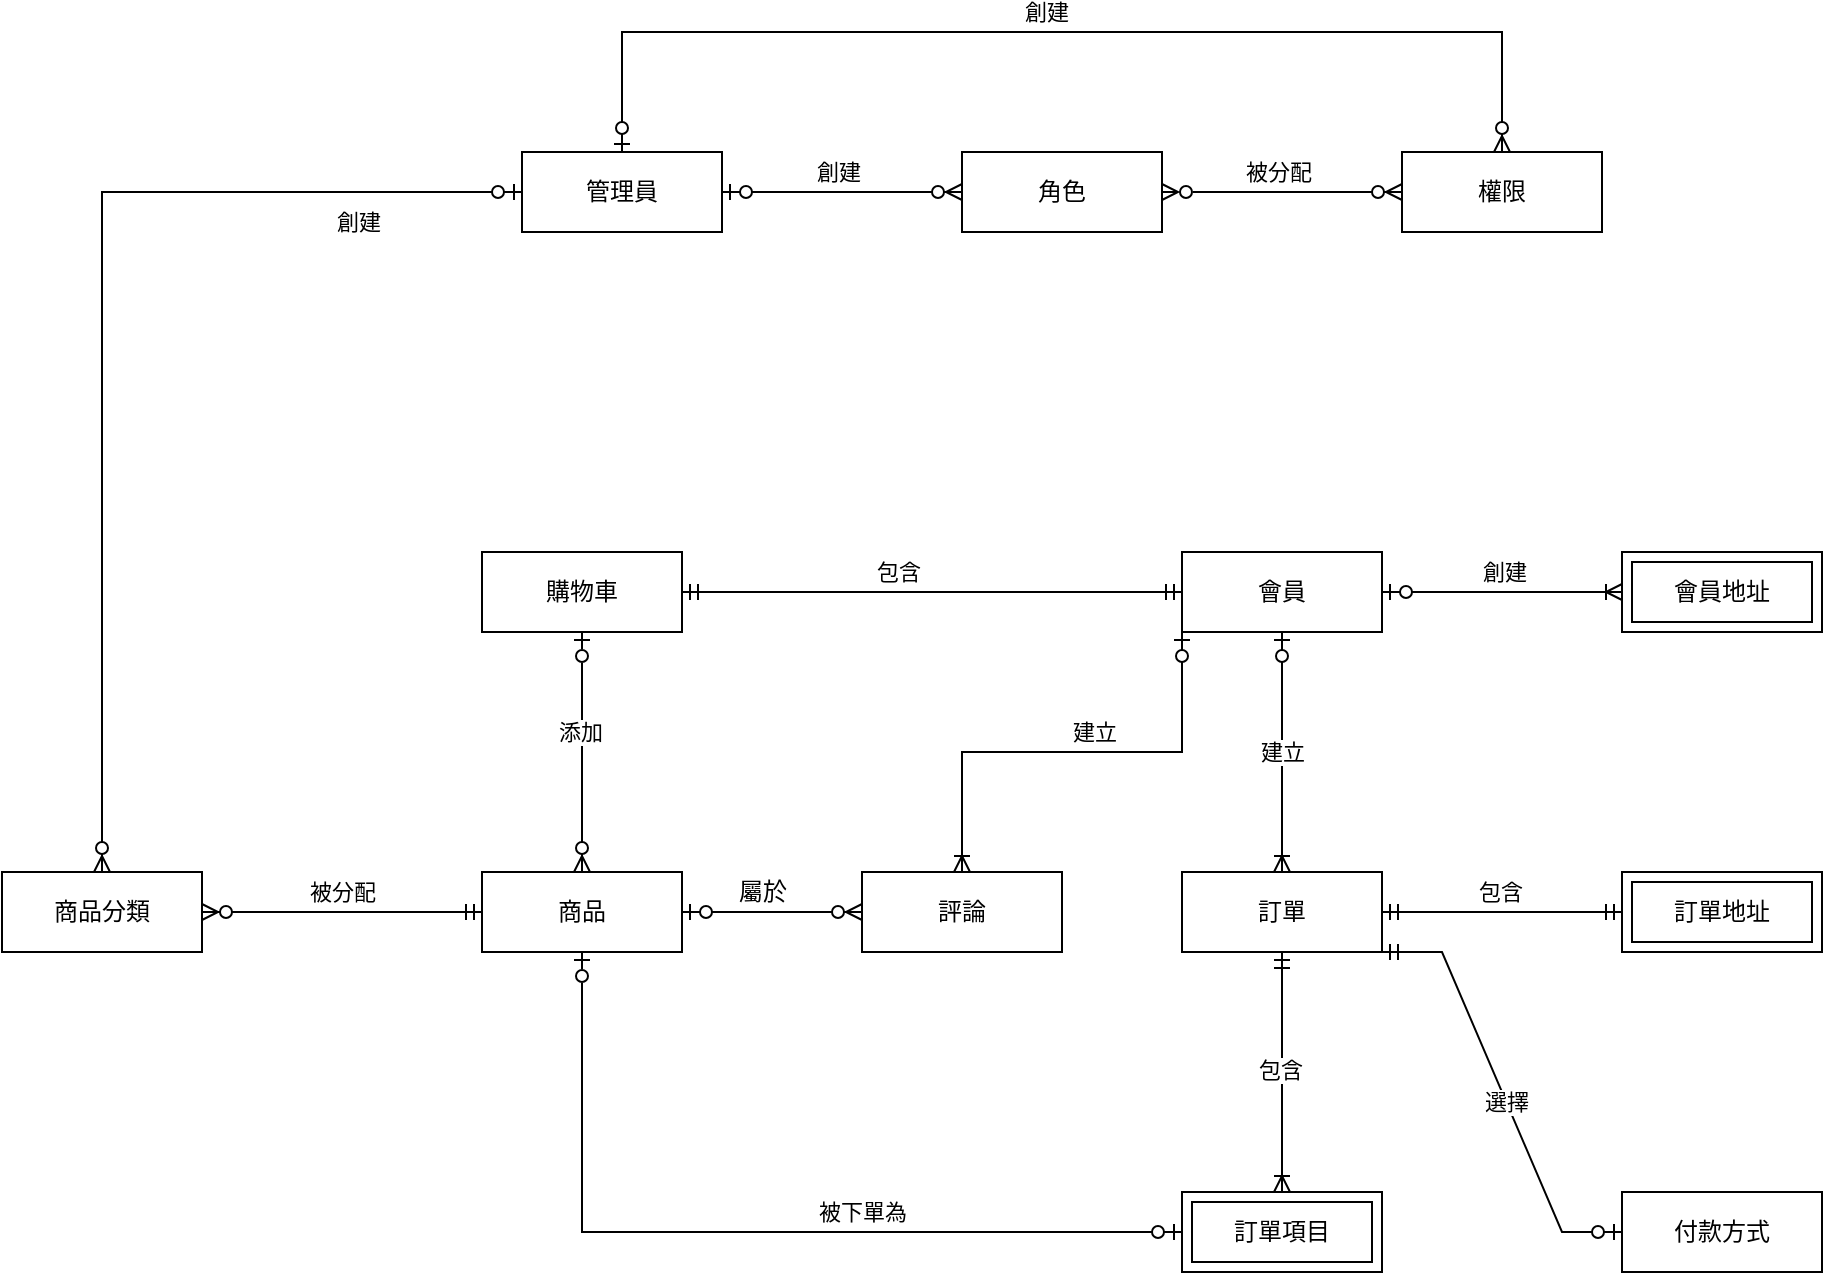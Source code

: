 <mxfile version="26.2.15">
  <diagram id="R2lEEEUBdFMjLlhIrx00" name="Page-1">
    <mxGraphModel dx="3126" dy="1941" grid="1" gridSize="10" guides="1" tooltips="1" connect="1" arrows="1" fold="1" page="1" pageScale="1" pageWidth="850" pageHeight="1100" math="0" shadow="0" extFonts="Permanent Marker^https://fonts.googleapis.com/css?family=Permanent+Marker">
      <root>
        <mxCell id="0" />
        <mxCell id="1" parent="0" />
        <mxCell id="tG7bsGGWEnqm3t7Af3SW-80" value="會員" style="whiteSpace=wrap;html=1;align=center;" vertex="1" parent="1">
          <mxGeometry x="-430" y="80" width="100" height="40" as="geometry" />
        </mxCell>
        <mxCell id="tG7bsGGWEnqm3t7Af3SW-81" value="訂單" style="whiteSpace=wrap;html=1;align=center;" vertex="1" parent="1">
          <mxGeometry x="-430" y="240" width="100" height="40" as="geometry" />
        </mxCell>
        <mxCell id="tG7bsGGWEnqm3t7Af3SW-82" value="" style="edgeStyle=orthogonalEdgeStyle;fontSize=12;html=1;endArrow=ERoneToMany;startArrow=ERzeroToOne;rounded=0;exitX=0.5;exitY=1;exitDx=0;exitDy=0;entryX=0.5;entryY=0;entryDx=0;entryDy=0;" edge="1" parent="1" source="tG7bsGGWEnqm3t7Af3SW-80" target="tG7bsGGWEnqm3t7Af3SW-81">
          <mxGeometry width="100" height="100" relative="1" as="geometry">
            <mxPoint x="-530" y="260" as="sourcePoint" />
            <mxPoint x="-430" y="160" as="targetPoint" />
          </mxGeometry>
        </mxCell>
        <mxCell id="tG7bsGGWEnqm3t7Af3SW-83" value="建立" style="edgeLabel;html=1;align=center;verticalAlign=middle;resizable=0;points=[];" vertex="1" connectable="0" parent="tG7bsGGWEnqm3t7Af3SW-82">
          <mxGeometry x="-0.198" y="1" relative="1" as="geometry">
            <mxPoint x="-1" y="12" as="offset" />
          </mxGeometry>
        </mxCell>
        <mxCell id="tG7bsGGWEnqm3t7Af3SW-85" value="" style="edgeStyle=orthogonalEdgeStyle;fontSize=12;html=1;endArrow=ERoneToMany;startArrow=ERzeroToOne;rounded=0;exitX=1;exitY=0.5;exitDx=0;exitDy=0;entryX=0;entryY=0.5;entryDx=0;entryDy=0;" edge="1" parent="1" source="tG7bsGGWEnqm3t7Af3SW-80" target="tG7bsGGWEnqm3t7Af3SW-103">
          <mxGeometry width="100" height="100" relative="1" as="geometry">
            <mxPoint x="-200" y="210" as="sourcePoint" />
            <mxPoint x="-210" y="100" as="targetPoint" />
          </mxGeometry>
        </mxCell>
        <mxCell id="tG7bsGGWEnqm3t7Af3SW-86" value="創建" style="edgeLabel;html=1;align=center;verticalAlign=middle;resizable=0;points=[];" vertex="1" connectable="0" parent="tG7bsGGWEnqm3t7Af3SW-85">
          <mxGeometry x="0.012" y="-1" relative="1" as="geometry">
            <mxPoint y="-11" as="offset" />
          </mxGeometry>
        </mxCell>
        <mxCell id="tG7bsGGWEnqm3t7Af3SW-89" value="" style="edgeStyle=orthogonalEdgeStyle;fontSize=12;html=1;endArrow=ERmandOne;startArrow=ERmandOne;rounded=0;exitX=1;exitY=0.5;exitDx=0;exitDy=0;entryX=0;entryY=0.5;entryDx=0;entryDy=0;" edge="1" parent="1" source="tG7bsGGWEnqm3t7Af3SW-81" target="tG7bsGGWEnqm3t7Af3SW-104">
          <mxGeometry width="100" height="100" relative="1" as="geometry">
            <mxPoint x="-200" y="210" as="sourcePoint" />
            <mxPoint x="-230" y="270" as="targetPoint" />
          </mxGeometry>
        </mxCell>
        <mxCell id="tG7bsGGWEnqm3t7Af3SW-90" value="包含" style="edgeLabel;html=1;align=center;verticalAlign=middle;resizable=0;points=[];" vertex="1" connectable="0" parent="tG7bsGGWEnqm3t7Af3SW-89">
          <mxGeometry x="-0.017" y="-1" relative="1" as="geometry">
            <mxPoint y="-11" as="offset" />
          </mxGeometry>
        </mxCell>
        <mxCell id="tG7bsGGWEnqm3t7Af3SW-92" value="" style="edgeStyle=orthogonalEdgeStyle;fontSize=12;html=1;endArrow=ERoneToMany;startArrow=ERmandOne;rounded=0;exitX=0.5;exitY=1;exitDx=0;exitDy=0;entryX=0.5;entryY=0;entryDx=0;entryDy=0;" edge="1" parent="1" source="tG7bsGGWEnqm3t7Af3SW-81" target="tG7bsGGWEnqm3t7Af3SW-105">
          <mxGeometry width="100" height="100" relative="1" as="geometry">
            <mxPoint x="-380" y="380" as="sourcePoint" />
            <mxPoint x="-380" y="400" as="targetPoint" />
          </mxGeometry>
        </mxCell>
        <mxCell id="tG7bsGGWEnqm3t7Af3SW-93" value="包含" style="edgeLabel;html=1;align=center;verticalAlign=middle;resizable=0;points=[];" vertex="1" connectable="0" parent="tG7bsGGWEnqm3t7Af3SW-92">
          <mxGeometry x="-0.017" y="-1" relative="1" as="geometry">
            <mxPoint as="offset" />
          </mxGeometry>
        </mxCell>
        <mxCell id="tG7bsGGWEnqm3t7Af3SW-94" value="商品" style="whiteSpace=wrap;html=1;align=center;" vertex="1" parent="1">
          <mxGeometry x="-780" y="240" width="100" height="40" as="geometry" />
        </mxCell>
        <mxCell id="tG7bsGGWEnqm3t7Af3SW-95" value="付款方式" style="whiteSpace=wrap;html=1;align=center;" vertex="1" parent="1">
          <mxGeometry x="-210" y="400" width="100" height="40" as="geometry" />
        </mxCell>
        <mxCell id="tG7bsGGWEnqm3t7Af3SW-98" value="" style="edgeStyle=entityRelationEdgeStyle;fontSize=12;html=1;endArrow=ERzeroToOne;startArrow=ERmandOne;rounded=0;exitX=1;exitY=1;exitDx=0;exitDy=0;entryX=0;entryY=0.5;entryDx=0;entryDy=0;" edge="1" parent="1" source="tG7bsGGWEnqm3t7Af3SW-81" target="tG7bsGGWEnqm3t7Af3SW-95">
          <mxGeometry width="100" height="100" relative="1" as="geometry">
            <mxPoint x="-240" y="350" as="sourcePoint" />
            <mxPoint x="-140" y="250" as="targetPoint" />
          </mxGeometry>
        </mxCell>
        <mxCell id="tG7bsGGWEnqm3t7Af3SW-99" value="選擇" style="edgeLabel;html=1;align=center;verticalAlign=middle;resizable=0;points=[];" vertex="1" connectable="0" parent="tG7bsGGWEnqm3t7Af3SW-98">
          <mxGeometry x="0.051" relative="1" as="geometry">
            <mxPoint as="offset" />
          </mxGeometry>
        </mxCell>
        <mxCell id="tG7bsGGWEnqm3t7Af3SW-103" value="會員地址" style="shape=ext;margin=3;double=1;whiteSpace=wrap;html=1;align=center;" vertex="1" parent="1">
          <mxGeometry x="-210" y="80" width="100" height="40" as="geometry" />
        </mxCell>
        <mxCell id="tG7bsGGWEnqm3t7Af3SW-104" value="訂單地址" style="shape=ext;margin=3;double=1;whiteSpace=wrap;html=1;align=center;" vertex="1" parent="1">
          <mxGeometry x="-210" y="240" width="100" height="40" as="geometry" />
        </mxCell>
        <mxCell id="tG7bsGGWEnqm3t7Af3SW-105" value="訂單項目" style="shape=ext;margin=3;double=1;whiteSpace=wrap;html=1;align=center;" vertex="1" parent="1">
          <mxGeometry x="-430" y="400" width="100" height="40" as="geometry" />
        </mxCell>
        <mxCell id="tG7bsGGWEnqm3t7Af3SW-107" value="" style="edgeStyle=orthogonalEdgeStyle;fontSize=12;html=1;endArrow=ERzeroToOne;endFill=1;rounded=0;startArrow=ERzeroToOne;startFill=0;entryX=0;entryY=0.5;entryDx=0;entryDy=0;exitX=0.5;exitY=1;exitDx=0;exitDy=0;" edge="1" parent="1" source="tG7bsGGWEnqm3t7Af3SW-94" target="tG7bsGGWEnqm3t7Af3SW-105">
          <mxGeometry width="100" height="100" relative="1" as="geometry">
            <mxPoint x="-770" y="480" as="sourcePoint" />
            <mxPoint x="-670" y="380" as="targetPoint" />
          </mxGeometry>
        </mxCell>
        <mxCell id="tG7bsGGWEnqm3t7Af3SW-108" value="被下單為" style="edgeLabel;html=1;align=center;verticalAlign=middle;resizable=0;points=[];" vertex="1" connectable="0" parent="tG7bsGGWEnqm3t7Af3SW-107">
          <mxGeometry x="-0.416" y="2" relative="1" as="geometry">
            <mxPoint x="138" y="1" as="offset" />
          </mxGeometry>
        </mxCell>
        <mxCell id="tG7bsGGWEnqm3t7Af3SW-109" value="商品分類" style="whiteSpace=wrap;html=1;align=center;" vertex="1" parent="1">
          <mxGeometry x="-1020" y="240" width="100" height="40" as="geometry" />
        </mxCell>
        <mxCell id="tG7bsGGWEnqm3t7Af3SW-110" value="" style="edgeStyle=orthogonalEdgeStyle;fontSize=12;html=1;endArrow=ERzeroToMany;startArrow=ERmandOne;rounded=0;exitX=0;exitY=0.5;exitDx=0;exitDy=0;entryX=1;entryY=0.5;entryDx=0;entryDy=0;" edge="1" parent="1" source="tG7bsGGWEnqm3t7Af3SW-94" target="tG7bsGGWEnqm3t7Af3SW-109">
          <mxGeometry width="100" height="100" relative="1" as="geometry">
            <mxPoint x="-920" y="430" as="sourcePoint" />
            <mxPoint x="-820" y="330" as="targetPoint" />
          </mxGeometry>
        </mxCell>
        <mxCell id="tG7bsGGWEnqm3t7Af3SW-111" value="被分配" style="edgeLabel;html=1;align=center;verticalAlign=middle;resizable=0;points=[];" vertex="1" connectable="0" parent="tG7bsGGWEnqm3t7Af3SW-110">
          <mxGeometry x="0.112" y="1" relative="1" as="geometry">
            <mxPoint x="8" y="-11" as="offset" />
          </mxGeometry>
        </mxCell>
        <mxCell id="tG7bsGGWEnqm3t7Af3SW-112" value="管理員" style="whiteSpace=wrap;html=1;align=center;" vertex="1" parent="1">
          <mxGeometry x="-760" y="-120" width="100" height="40" as="geometry" />
        </mxCell>
        <mxCell id="tG7bsGGWEnqm3t7Af3SW-115" value="" style="edgeStyle=orthogonalEdgeStyle;fontSize=12;html=1;endArrow=ERzeroToMany;startArrow=ERzeroToOne;rounded=0;exitX=0;exitY=0.5;exitDx=0;exitDy=0;entryX=0.5;entryY=0;entryDx=0;entryDy=0;" edge="1" parent="1" source="tG7bsGGWEnqm3t7Af3SW-112" target="tG7bsGGWEnqm3t7Af3SW-109">
          <mxGeometry width="100" height="100" relative="1" as="geometry">
            <mxPoint x="-930" y="220" as="sourcePoint" />
            <mxPoint x="-830" y="120" as="targetPoint" />
          </mxGeometry>
        </mxCell>
        <mxCell id="tG7bsGGWEnqm3t7Af3SW-116" value="創建" style="edgeLabel;html=1;align=center;verticalAlign=middle;resizable=0;points=[];" vertex="1" connectable="0" parent="tG7bsGGWEnqm3t7Af3SW-115">
          <mxGeometry x="-0.367" y="2" relative="1" as="geometry">
            <mxPoint x="92" y="13" as="offset" />
          </mxGeometry>
        </mxCell>
        <mxCell id="tG7bsGGWEnqm3t7Af3SW-117" value="角色" style="whiteSpace=wrap;html=1;align=center;" vertex="1" parent="1">
          <mxGeometry x="-540" y="-120" width="100" height="40" as="geometry" />
        </mxCell>
        <mxCell id="tG7bsGGWEnqm3t7Af3SW-118" value="權限" style="whiteSpace=wrap;html=1;align=center;" vertex="1" parent="1">
          <mxGeometry x="-320" y="-120" width="100" height="40" as="geometry" />
        </mxCell>
        <mxCell id="tG7bsGGWEnqm3t7Af3SW-121" value="" style="edgeStyle=orthogonalEdgeStyle;fontSize=12;html=1;endArrow=ERzeroToMany;startArrow=ERzeroToOne;rounded=0;entryX=0;entryY=0.5;entryDx=0;entryDy=0;exitX=1;exitY=0.5;exitDx=0;exitDy=0;" edge="1" parent="1" source="tG7bsGGWEnqm3t7Af3SW-112" target="tG7bsGGWEnqm3t7Af3SW-117">
          <mxGeometry width="100" height="100" relative="1" as="geometry">
            <mxPoint x="-660" as="sourcePoint" />
            <mxPoint x="-560" y="-100" as="targetPoint" />
          </mxGeometry>
        </mxCell>
        <mxCell id="tG7bsGGWEnqm3t7Af3SW-122" value="創建" style="edgeLabel;html=1;align=center;verticalAlign=middle;resizable=0;points=[];" vertex="1" connectable="0" parent="tG7bsGGWEnqm3t7Af3SW-121">
          <mxGeometry x="-0.031" y="-1" relative="1" as="geometry">
            <mxPoint y="-11" as="offset" />
          </mxGeometry>
        </mxCell>
        <mxCell id="tG7bsGGWEnqm3t7Af3SW-123" value="" style="edgeStyle=orthogonalEdgeStyle;fontSize=12;html=1;endArrow=ERzeroToMany;startArrow=ERzeroToOne;rounded=0;entryX=0.5;entryY=0;entryDx=0;entryDy=0;exitX=0.5;exitY=0;exitDx=0;exitDy=0;" edge="1" parent="1" source="tG7bsGGWEnqm3t7Af3SW-112" target="tG7bsGGWEnqm3t7Af3SW-118">
          <mxGeometry width="100" height="100" relative="1" as="geometry">
            <mxPoint x="-710.01" y="-170.03" as="sourcePoint" />
            <mxPoint x="-270.01" y="-170.03" as="targetPoint" />
            <Array as="points">
              <mxPoint x="-710" y="-180" />
              <mxPoint x="-270" y="-180" />
            </Array>
          </mxGeometry>
        </mxCell>
        <mxCell id="tG7bsGGWEnqm3t7Af3SW-124" value="創建" style="edgeLabel;html=1;align=center;verticalAlign=middle;resizable=0;points=[];" vertex="1" connectable="0" parent="tG7bsGGWEnqm3t7Af3SW-123">
          <mxGeometry x="-0.031" y="-1" relative="1" as="geometry">
            <mxPoint y="-11" as="offset" />
          </mxGeometry>
        </mxCell>
        <mxCell id="tG7bsGGWEnqm3t7Af3SW-125" value="" style="edgeStyle=orthogonalEdgeStyle;fontSize=12;html=1;endArrow=ERzeroToMany;startArrow=ERzeroToMany;rounded=0;entryX=0;entryY=0.5;entryDx=0;entryDy=0;exitX=1;exitY=0.5;exitDx=0;exitDy=0;startFill=0;" edge="1" parent="1" source="tG7bsGGWEnqm3t7Af3SW-117" target="tG7bsGGWEnqm3t7Af3SW-118">
          <mxGeometry width="100" height="100" relative="1" as="geometry">
            <mxPoint x="-490" y="-40" as="sourcePoint" />
            <mxPoint x="-370" y="-40" as="targetPoint" />
          </mxGeometry>
        </mxCell>
        <mxCell id="tG7bsGGWEnqm3t7Af3SW-126" value="被分配" style="edgeLabel;html=1;align=center;verticalAlign=middle;resizable=0;points=[];" vertex="1" connectable="0" parent="tG7bsGGWEnqm3t7Af3SW-125">
          <mxGeometry x="-0.031" y="-1" relative="1" as="geometry">
            <mxPoint y="-11" as="offset" />
          </mxGeometry>
        </mxCell>
        <mxCell id="tG7bsGGWEnqm3t7Af3SW-127" value="購物車" style="whiteSpace=wrap;html=1;align=center;" vertex="1" parent="1">
          <mxGeometry x="-780" y="80" width="100" height="40" as="geometry" />
        </mxCell>
        <mxCell id="tG7bsGGWEnqm3t7Af3SW-128" value="" style="edgeStyle=orthogonalEdgeStyle;fontSize=12;html=1;endArrow=ERmandOne;startArrow=ERmandOne;rounded=0;entryX=0;entryY=0.5;entryDx=0;entryDy=0;exitX=1;exitY=0.5;exitDx=0;exitDy=0;endFill=0;" edge="1" parent="1" source="tG7bsGGWEnqm3t7Af3SW-127" target="tG7bsGGWEnqm3t7Af3SW-80">
          <mxGeometry width="100" height="100" relative="1" as="geometry">
            <mxPoint x="-670" y="220" as="sourcePoint" />
            <mxPoint x="-570" y="120" as="targetPoint" />
          </mxGeometry>
        </mxCell>
        <mxCell id="tG7bsGGWEnqm3t7Af3SW-129" value="包含" style="edgeLabel;html=1;align=center;verticalAlign=middle;resizable=0;points=[];" vertex="1" connectable="0" parent="tG7bsGGWEnqm3t7Af3SW-128">
          <mxGeometry x="-0.139" relative="1" as="geometry">
            <mxPoint y="-10" as="offset" />
          </mxGeometry>
        </mxCell>
        <mxCell id="tG7bsGGWEnqm3t7Af3SW-130" value="" style="edgeStyle=orthogonalEdgeStyle;fontSize=12;html=1;endArrow=ERzeroToMany;startArrow=ERzeroToOne;rounded=0;exitX=0.5;exitY=1;exitDx=0;exitDy=0;entryX=0.5;entryY=0;entryDx=0;entryDy=0;startFill=0;" edge="1" parent="1" source="tG7bsGGWEnqm3t7Af3SW-127" target="tG7bsGGWEnqm3t7Af3SW-94">
          <mxGeometry width="100" height="100" relative="1" as="geometry">
            <mxPoint x="-740" y="250" as="sourcePoint" />
            <mxPoint x="-640" y="150" as="targetPoint" />
          </mxGeometry>
        </mxCell>
        <mxCell id="tG7bsGGWEnqm3t7Af3SW-131" value="添加" style="edgeLabel;html=1;align=center;verticalAlign=middle;resizable=0;points=[];" vertex="1" connectable="0" parent="tG7bsGGWEnqm3t7Af3SW-130">
          <mxGeometry x="-0.176" y="-1" relative="1" as="geometry">
            <mxPoint as="offset" />
          </mxGeometry>
        </mxCell>
        <mxCell id="tG7bsGGWEnqm3t7Af3SW-132" value="評論" style="whiteSpace=wrap;html=1;align=center;" vertex="1" parent="1">
          <mxGeometry x="-590" y="240" width="100" height="40" as="geometry" />
        </mxCell>
        <mxCell id="tG7bsGGWEnqm3t7Af3SW-133" value="" style="edgeStyle=orthogonalEdgeStyle;fontSize=12;html=1;endArrow=ERoneToMany;startArrow=ERzeroToOne;rounded=0;exitX=0;exitY=1;exitDx=0;exitDy=0;entryX=0.5;entryY=0;entryDx=0;entryDy=0;" edge="1" parent="1" source="tG7bsGGWEnqm3t7Af3SW-80" target="tG7bsGGWEnqm3t7Af3SW-132">
          <mxGeometry width="100" height="100" relative="1" as="geometry">
            <mxPoint x="-620" y="290" as="sourcePoint" />
            <mxPoint x="-520" y="190" as="targetPoint" />
          </mxGeometry>
        </mxCell>
        <mxCell id="tG7bsGGWEnqm3t7Af3SW-134" value="建立" style="edgeLabel;html=1;align=center;verticalAlign=middle;resizable=0;points=[];" vertex="1" connectable="0" parent="tG7bsGGWEnqm3t7Af3SW-133">
          <mxGeometry x="-0.213" relative="1" as="geometry">
            <mxPoint x="-14" y="-10" as="offset" />
          </mxGeometry>
        </mxCell>
        <mxCell id="tG7bsGGWEnqm3t7Af3SW-135" value="屬於" style="edgeStyle=orthogonalEdgeStyle;fontSize=12;html=1;endArrow=ERzeroToMany;startArrow=ERzeroToOne;rounded=0;entryX=0;entryY=0.5;entryDx=0;entryDy=0;exitX=1;exitY=0.5;exitDx=0;exitDy=0;" edge="1" parent="1" source="tG7bsGGWEnqm3t7Af3SW-94" target="tG7bsGGWEnqm3t7Af3SW-132">
          <mxGeometry x="-0.111" y="10" width="100" height="100" relative="1" as="geometry">
            <mxPoint x="-620" y="290" as="sourcePoint" />
            <mxPoint x="-520" y="190" as="targetPoint" />
            <mxPoint as="offset" />
          </mxGeometry>
        </mxCell>
      </root>
    </mxGraphModel>
  </diagram>
</mxfile>
